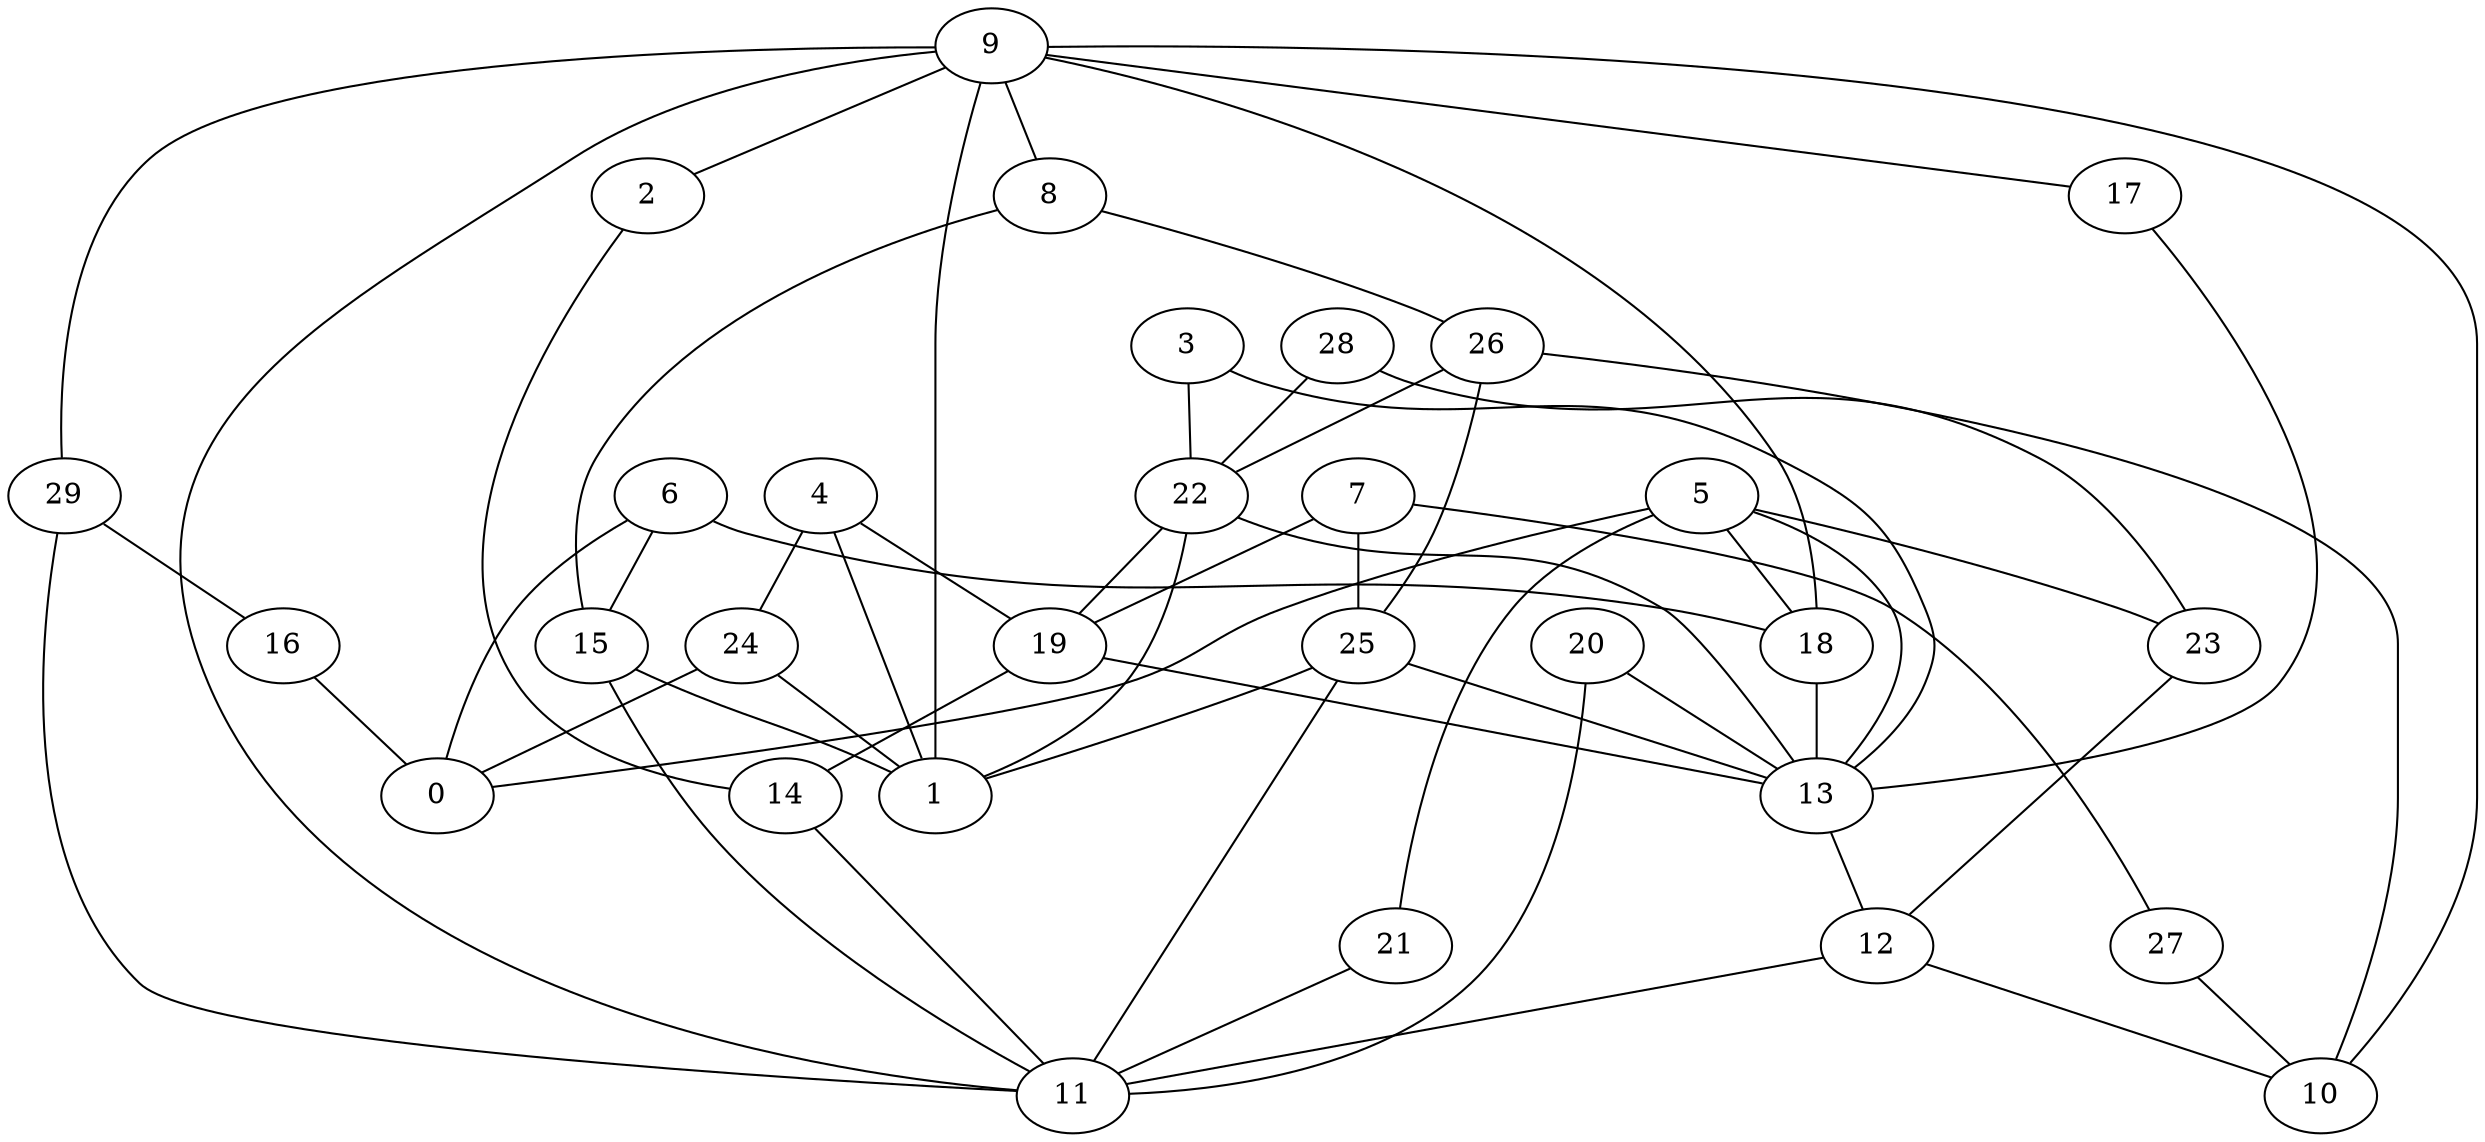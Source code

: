 digraph GG_graph {

subgraph G_graph {
edge [color = black]
"27" -> "10" [dir = none]
"9" -> "8" [dir = none]
"9" -> "11" [dir = none]
"9" -> "1" [dir = none]
"9" -> "18" [dir = none]
"9" -> "17" [dir = none]
"9" -> "10" [dir = none]
"9" -> "29" [dir = none]
"9" -> "2" [dir = none]
"22" -> "13" [dir = none]
"22" -> "19" [dir = none]
"22" -> "1" [dir = none]
"12" -> "10" [dir = none]
"12" -> "11" [dir = none]
"20" -> "11" [dir = none]
"20" -> "13" [dir = none]
"13" -> "12" [dir = none]
"29" -> "16" [dir = none]
"29" -> "11" [dir = none]
"15" -> "11" [dir = none]
"15" -> "1" [dir = none]
"18" -> "13" [dir = none]
"16" -> "0" [dir = none]
"19" -> "13" [dir = none]
"19" -> "14" [dir = none]
"3" -> "22" [dir = none]
"3" -> "13" [dir = none]
"6" -> "18" [dir = none]
"6" -> "15" [dir = none]
"6" -> "0" [dir = none]
"26" -> "10" [dir = none]
"26" -> "22" [dir = none]
"26" -> "25" [dir = none]
"14" -> "11" [dir = none]
"8" -> "15" [dir = none]
"8" -> "26" [dir = none]
"21" -> "11" [dir = none]
"23" -> "12" [dir = none]
"28" -> "22" [dir = none]
"28" -> "23" [dir = none]
"17" -> "13" [dir = none]
"25" -> "11" [dir = none]
"25" -> "13" [dir = none]
"25" -> "1" [dir = none]
"2" -> "14" [dir = none]
"7" -> "27" [dir = none]
"7" -> "25" [dir = none]
"7" -> "19" [dir = none]
"24" -> "1" [dir = none]
"24" -> "0" [dir = none]
"5" -> "23" [dir = none]
"5" -> "0" [dir = none]
"5" -> "21" [dir = none]
"5" -> "13" [dir = none]
"5" -> "18" [dir = none]
"4" -> "24" [dir = none]
"4" -> "1" [dir = none]
"4" -> "19" [dir = none]
}

}
